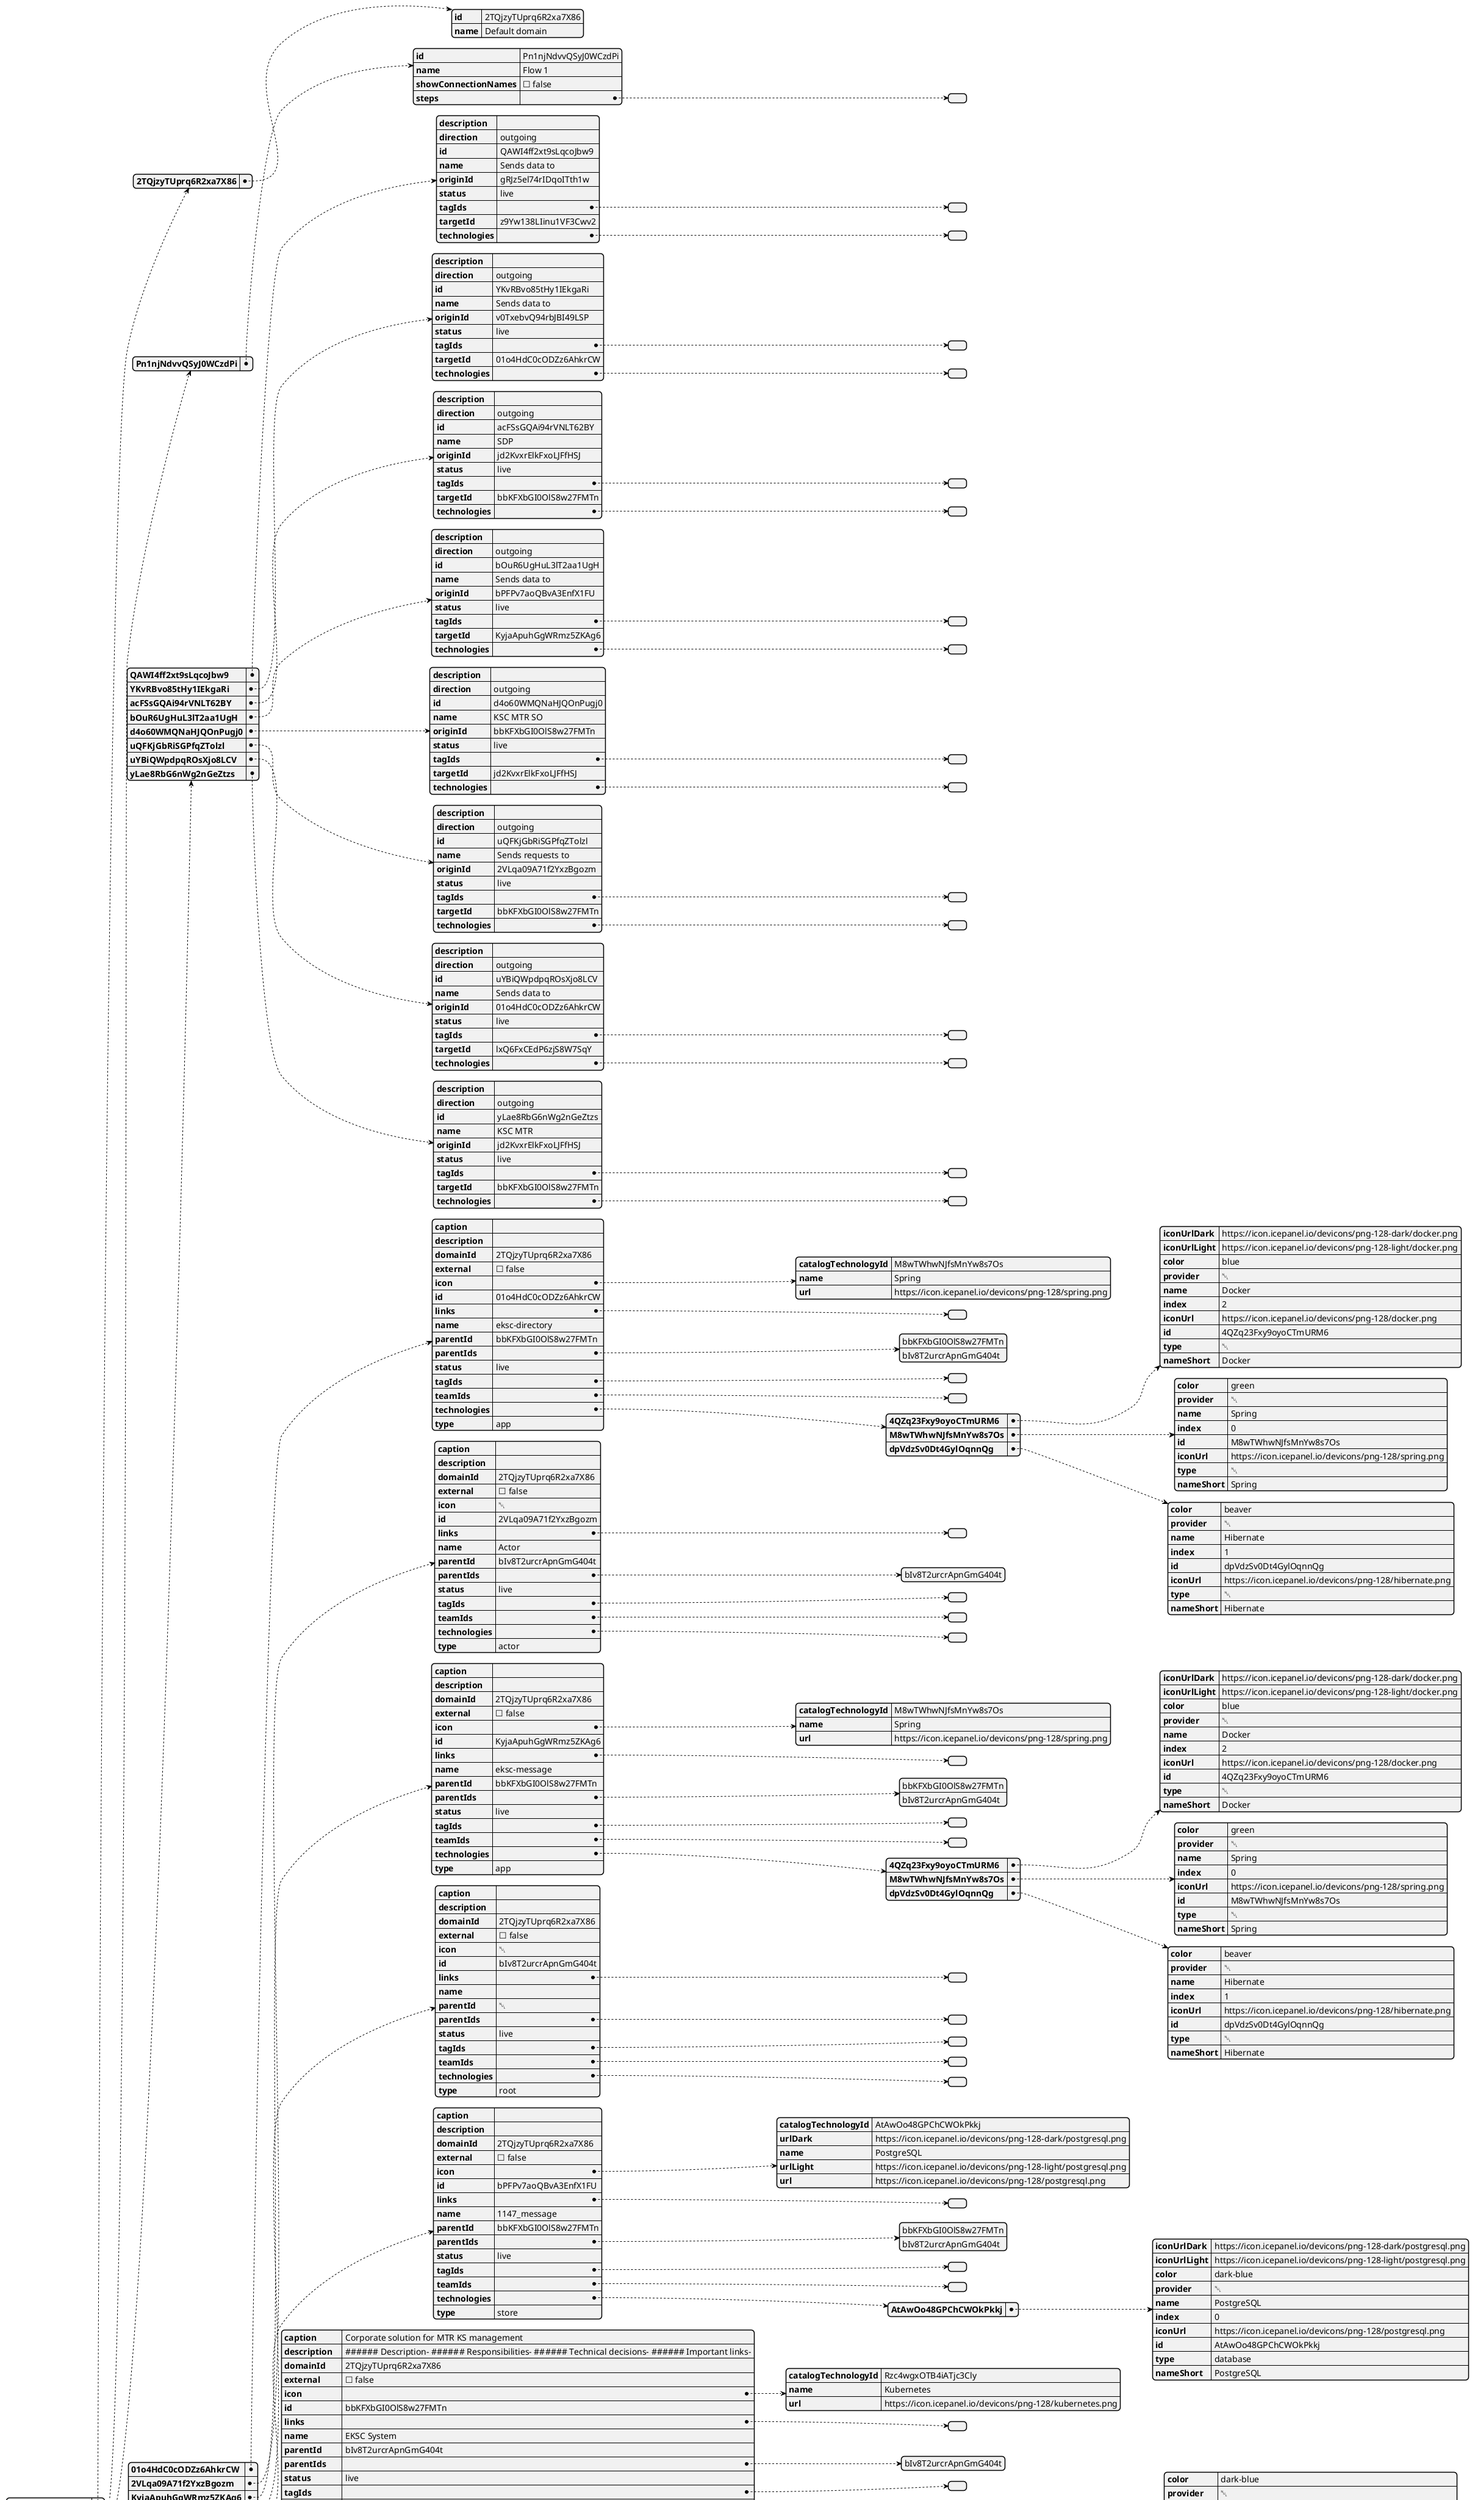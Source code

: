 
@startjson
{
    "domains": {
        "2TQjzyTUprq6R2xa7X86": {
            "id": "2TQjzyTUprq6R2xa7X86",
            "name": "Default domain"
        }
    },
    "flows": {
        "Pn1njNdvvQSyJ0WCzdPi": {
            "id": "Pn1njNdvvQSyJ0WCzdPi",
            "name": "Flow 1",
            "showConnectionNames": false,
            "steps": {}
        }
    },
    "modelConnections": {
        "QAWI4ff2xt9sLqcoJbw9": {
            "description": "",
            "direction": "outgoing",
            "id": "QAWI4ff2xt9sLqcoJbw9",
            "name": "Sends data to",
            "originId": "gRJz5el74rIDqoITth1w",
            "status": "live",
            "tagIds": [],
            "targetId": "z9Yw138LIinu1VF3Cwv2",
            "technologies": {}
        },
        "YKvRBvo85tHy1IEkgaRi": {
            "description": "",
            "direction": "outgoing",
            "id": "YKvRBvo85tHy1IEkgaRi",
            "name": "Sends data to",
            "originId": "v0TxebvQ94rbJBI49LSP",
            "status": "live",
            "tagIds": [],
            "targetId": "01o4HdC0cODZz6AhkrCW",
            "technologies": {}
        },
        "acFSsGQAi94rVNLT62BY": {
            "description": "",
            "direction": "outgoing",
            "id": "acFSsGQAi94rVNLT62BY",
            "name": "SDP",
            "originId": "jd2KvxrElkFxoLJFfHSJ",
            "status": "live",
            "tagIds": [],
            "targetId": "bbKFXbGI0OlS8w27FMTn",
            "technologies": {}
        },
        "bOuR6UgHuL3lT2aa1UgH": {
            "description": "",
            "direction": "outgoing",
            "id": "bOuR6UgHuL3lT2aa1UgH",
            "name": "Sends data to",
            "originId": "bPFPv7aoQBvA3EnfX1FU",
            "status": "live",
            "tagIds": [],
            "targetId": "KyjaApuhGgWRmz5ZKAg6",
            "technologies": {}
        },
        "d4o60WMQNaHJQOnPugj0": {
            "description": "",
            "direction": "outgoing",
            "id": "d4o60WMQNaHJQOnPugj0",
            "name": "KSC MTR SO",
            "originId": "bbKFXbGI0OlS8w27FMTn",
            "status": "live",
            "tagIds": [],
            "targetId": "jd2KvxrElkFxoLJFfHSJ",
            "technologies": {}
        },
        "uQFKjGbRiSGPfqZTolzl": {
            "description": "",
            "direction": "outgoing",
            "id": "uQFKjGbRiSGPfqZTolzl",
            "name": "Sends requests to",
            "originId": "2VLqa09A71f2YxzBgozm",
            "status": "live",
            "tagIds": [],
            "targetId": "bbKFXbGI0OlS8w27FMTn",
            "technologies": {}
        },
        "uYBiQWpdpqROsXjo8LCV": {
            "description": "",
            "direction": "outgoing",
            "id": "uYBiQWpdpqROsXjo8LCV",
            "name": "Sends data to",
            "originId": "01o4HdC0cODZz6AhkrCW",
            "status": "live",
            "tagIds": [],
            "targetId": "lxQ6FxCEdP6zjS8W7SqY",
            "technologies": {}
        },
        "yLae8RbG6nWg2nGeZtzs": {
            "description": "",
            "direction": "outgoing",
            "id": "yLae8RbG6nWg2nGeZtzs",
            "name": "KSC MTR",
            "originId": "jd2KvxrElkFxoLJFfHSJ",
            "status": "live",
            "tagIds": [],
            "targetId": "bbKFXbGI0OlS8w27FMTn",
            "technologies": {}
        }
    },
    "modelObjects": {
        "01o4HdC0cODZz6AhkrCW": {
            "caption": "",
            "description": "",
            "domainId": "2TQjzyTUprq6R2xa7X86",
            "external": false,
            "icon": {
                "catalogTechnologyId": "M8wTWhwNJfsMnYw8s7Os",
                "name": "Spring",
                "url": "https://icon.icepanel.io/devicons/png-128/spring.png"
            },
            "id": "01o4HdC0cODZz6AhkrCW",
            "links": {},
            "name": "eksc-directory",
            "parentId": "bbKFXbGI0OlS8w27FMTn",
            "parentIds": [
                "bbKFXbGI0OlS8w27FMTn",
                "bIv8T2urcrApnGmG404t"
            ],
            "status": "live",
            "tagIds": [],
            "teamIds": [],
            "technologies": {
                "4QZq23Fxy9oyoCTmURM6": {
                    "iconUrlDark": "https://icon.icepanel.io/devicons/png-128-dark/docker.png",
                    "iconUrlLight": "https://icon.icepanel.io/devicons/png-128-light/docker.png",
                    "color": "blue",
                    "provider": null,
                    "name": "Docker",
                    "index": 2,
                    "iconUrl": "https://icon.icepanel.io/devicons/png-128/docker.png",
                    "id": "4QZq23Fxy9oyoCTmURM6",
                    "type": null,
                    "nameShort": "Docker"
                },
                "M8wTWhwNJfsMnYw8s7Os": {
                    "color": "green",
                    "provider": null,
                    "name": "Spring",
                    "index": 0,
                    "id": "M8wTWhwNJfsMnYw8s7Os",
                    "iconUrl": "https://icon.icepanel.io/devicons/png-128/spring.png",
                    "type": null,
                    "nameShort": "Spring"
                },
                "dpVdzSv0Dt4GylOqnnQg": {
                    "color": "beaver",
                    "provider": null,
                    "name": "Hibernate",
                    "index": 1,
                    "id": "dpVdzSv0Dt4GylOqnnQg",
                    "iconUrl": "https://icon.icepanel.io/devicons/png-128/hibernate.png",
                    "type": null,
                    "nameShort": "Hibernate"
                }
            },
            "type": "app"
        },
        "2VLqa09A71f2YxzBgozm": {
            "caption": "",
            "description": "",
            "domainId": "2TQjzyTUprq6R2xa7X86",
            "external": false,
            "icon": null,
            "id": "2VLqa09A71f2YxzBgozm",
            "links": {},
            "name": "Actor",
            "parentId": "bIv8T2urcrApnGmG404t",
            "parentIds": [
                "bIv8T2urcrApnGmG404t"
            ],
            "status": "live",
            "tagIds": [],
            "teamIds": [],
            "technologies": {},
            "type": "actor"
        },
        "KyjaApuhGgWRmz5ZKAg6": {
            "caption": "",
            "description": "",
            "domainId": "2TQjzyTUprq6R2xa7X86",
            "external": false,
            "icon": {
                "catalogTechnologyId": "M8wTWhwNJfsMnYw8s7Os",
                "name": "Spring",
                "url": "https://icon.icepanel.io/devicons/png-128/spring.png"
            },
            "id": "KyjaApuhGgWRmz5ZKAg6",
            "links": {},
            "name": "eksc-message",
            "parentId": "bbKFXbGI0OlS8w27FMTn",
            "parentIds": [
                "bbKFXbGI0OlS8w27FMTn",
                "bIv8T2urcrApnGmG404t"
            ],
            "status": "live",
            "tagIds": [],
            "teamIds": [],
            "technologies": {
                "4QZq23Fxy9oyoCTmURM6": {
                    "iconUrlDark": "https://icon.icepanel.io/devicons/png-128-dark/docker.png",
                    "iconUrlLight": "https://icon.icepanel.io/devicons/png-128-light/docker.png",
                    "color": "blue",
                    "provider": null,
                    "name": "Docker",
                    "index": 2,
                    "iconUrl": "https://icon.icepanel.io/devicons/png-128/docker.png",
                    "id": "4QZq23Fxy9oyoCTmURM6",
                    "type": null,
                    "nameShort": "Docker"
                },
                "M8wTWhwNJfsMnYw8s7Os": {
                    "color": "green",
                    "provider": null,
                    "name": "Spring",
                    "index": 0,
                    "iconUrl": "https://icon.icepanel.io/devicons/png-128/spring.png",
                    "id": "M8wTWhwNJfsMnYw8s7Os",
                    "type": null,
                    "nameShort": "Spring"
                },
                "dpVdzSv0Dt4GylOqnnQg": {
                    "color": "beaver",
                    "provider": null,
                    "name": "Hibernate",
                    "index": 1,
                    "iconUrl": "https://icon.icepanel.io/devicons/png-128/hibernate.png",
                    "id": "dpVdzSv0Dt4GylOqnnQg",
                    "type": null,
                    "nameShort": "Hibernate"
                }
            },
            "type": "app"
        },
        "bIv8T2urcrApnGmG404t": {
            "caption": "",
            "description": "",
            "domainId": "2TQjzyTUprq6R2xa7X86",
            "external": false,
            "icon": null,
            "id": "bIv8T2urcrApnGmG404t",
            "links": {},
            "name": "",
            "parentId": null,
            "parentIds": [],
            "status": "live",
            "tagIds": [],
            "teamIds": [],
            "technologies": {},
            "type": "root"
        },
        "bPFPv7aoQBvA3EnfX1FU": {
            "caption": "",
            "description": "",
            "domainId": "2TQjzyTUprq6R2xa7X86",
            "external": false,
            "icon": {
                "catalogTechnologyId": "AtAwOo48GPChCWOkPkkj",
                "urlDark": "https://icon.icepanel.io/devicons/png-128-dark/postgresql.png",
                "name": "PostgreSQL",
                "urlLight": "https://icon.icepanel.io/devicons/png-128-light/postgresql.png",
                "url": "https://icon.icepanel.io/devicons/png-128/postgresql.png"
            },
            "id": "bPFPv7aoQBvA3EnfX1FU",
            "links": {},
            "name": "1147_message",
            "parentId": "bbKFXbGI0OlS8w27FMTn",
            "parentIds": [
                "bbKFXbGI0OlS8w27FMTn",
                "bIv8T2urcrApnGmG404t"
            ],
            "status": "live",
            "tagIds": [],
            "teamIds": [],
            "technologies": {
                "AtAwOo48GPChCWOkPkkj": {
                    "iconUrlDark": "https://icon.icepanel.io/devicons/png-128-dark/postgresql.png",
                    "iconUrlLight": "https://icon.icepanel.io/devicons/png-128-light/postgresql.png",
                    "color": "dark-blue",
                    "provider": null,
                    "name": "PostgreSQL",
                    "index": 0,
                    "iconUrl": "https://icon.icepanel.io/devicons/png-128/postgresql.png",
                    "id": "AtAwOo48GPChCWOkPkkj",
                    "type": "database",
                    "nameShort": "PostgreSQL"
                }
            },
            "type": "store"
        },
        "bbKFXbGI0OlS8w27FMTn": {
            "caption": "Corporate solution for MTR KS management",
            "description": "###### Description\n\n- \n\n###### Responsibilities\n\n- \n\n###### Technical decisions\n\n- \n\n###### Important links\n\n-",
            "domainId": "2TQjzyTUprq6R2xa7X86",
            "external": false,
            "icon": {
                "catalogTechnologyId": "Rzc4wgxOTB4iATjc3Cly",
                "name": "Kubernetes",
                "url": "https://icon.icepanel.io/devicons/png-128/kubernetes.png"
            },
            "id": "bbKFXbGI0OlS8w27FMTn",
            "links": {},
            "name": "EKSC System",
            "parentId": "bIv8T2urcrApnGmG404t",
            "parentIds": [
                "bIv8T2urcrApnGmG404t"
            ],
            "status": "live",
            "tagIds": [],
            "teamIds": [],
            "technologies": {
                "Rzc4wgxOTB4iATjc3Cly": {
                    "color": "dark-blue",
                    "provider": null,
                    "name": "Kubernetes",
                    "index": 0,
                    "iconUrl": "https://icon.icepanel.io/devicons/png-128/kubernetes.png",
                    "id": "Rzc4wgxOTB4iATjc3Cly",
                    "type": "kubernetes",
                    "nameShort": "K8"
                }
            },
            "type": "system"
        },
        "gRJz5el74rIDqoITth1w": {
            "caption": "",
            "description": "",
            "domainId": "2TQjzyTUprq6R2xa7X86",
            "external": false,
            "icon": {
                "catalogTechnologyId": "M8wTWhwNJfsMnYw8s7Os",
                "name": "Spring",
                "url": "https://icon.icepanel.io/devicons/png-128/spring.png"
            },
            "id": "gRJz5el74rIDqoITth1w",
            "links": {},
            "name": "NotificationRegistryController",
            "parentId": "KyjaApuhGgWRmz5ZKAg6",
            "parentIds": [
                "KyjaApuhGgWRmz5ZKAg6",
                "bbKFXbGI0OlS8w27FMTn",
                "bIv8T2urcrApnGmG404t"
            ],
            "status": "live",
            "tagIds": [],
            "teamIds": [],
            "technologies": {
                "M8wTWhwNJfsMnYw8s7Os": {
                    "color": "green",
                    "provider": null,
                    "name": "Spring",
                    "index": 0,
                    "iconUrl": "https://icon.icepanel.io/devicons/png-128/spring.png",
                    "id": "M8wTWhwNJfsMnYw8s7Os",
                    "type": null,
                    "nameShort": "Spring"
                }
            },
            "type": "component"
        },
        "jGVQnSOteX2b0ta1HHWy": {
            "caption": "",
            "description": "",
            "domainId": "2TQjzyTUprq6R2xa7X86",
            "external": false,
            "icon": {
                "catalogTechnologyId": "M8wTWhwNJfsMnYw8s7Os",
                "name": "Spring",
                "url": "https://icon.icepanel.io/devicons/png-128/spring.png"
            },
            "id": "jGVQnSOteX2b0ta1HHWy",
            "links": {},
            "name": "DirectoryController",
            "parentId": "01o4HdC0cODZz6AhkrCW",
            "parentIds": [
                "01o4HdC0cODZz6AhkrCW",
                "bbKFXbGI0OlS8w27FMTn",
                "bIv8T2urcrApnGmG404t"
            ],
            "status": "live",
            "tagIds": [],
            "teamIds": [],
            "technologies": {
                "M8wTWhwNJfsMnYw8s7Os": {
                    "color": "green",
                    "provider": null,
                    "name": "Spring",
                    "index": 0,
                    "iconUrl": "https://icon.icepanel.io/devicons/png-128/spring.png",
                    "id": "M8wTWhwNJfsMnYw8s7Os",
                    "type": null,
                    "nameShort": "Spring"
                }
            },
            "type": "component"
        },
        "jd2KvxrElkFxoLJFfHSJ": {
            "caption": "An external service we rely on",
            "description": "",
            "domainId": "2TQjzyTUprq6R2xa7X86",
            "external": true,
            "icon": null,
            "id": "jd2KvxrElkFxoLJFfHSJ",
            "links": {},
            "name": "IS KSIP VNK",
            "parentId": "bIv8T2urcrApnGmG404t",
            "parentIds": [
                "bIv8T2urcrApnGmG404t"
            ],
            "status": "live",
            "tagIds": [],
            "teamIds": [],
            "technologies": {},
            "type": "system"
        },
        "lxQ6FxCEdP6zjS8W7SqY": {
            "caption": "",
            "description": "",
            "domainId": "2TQjzyTUprq6R2xa7X86",
            "external": false,
            "icon": {
                "catalogTechnologyId": "uJEz1lYRraeHB1o1idt3",
                "name": "RabbitMQ",
                "url": "https://icon.icepanel.io/devicons/png-128/rabbitmq.png"
            },
            "id": "lxQ6FxCEdP6zjS8W7SqY",
            "links": {},
            "name": "",
            "parentId": "bbKFXbGI0OlS8w27FMTn",
            "parentIds": [
                "bbKFXbGI0OlS8w27FMTn",
                "bIv8T2urcrApnGmG404t"
            ],
            "status": "live",
            "tagIds": [],
            "teamIds": [],
            "technologies": {
                "uJEz1lYRraeHB1o1idt3": {
                    "color": "orange",
                    "provider": null,
                    "name": "RabbitMQ",
                    "index": 0,
                    "iconUrl": "https://icon.icepanel.io/devicons/png-128/rabbitmq.png",
                    "id": "uJEz1lYRraeHB1o1idt3",
                    "type": null,
                    "nameShort": "RabbitMQ"
                }
            },
            "type": "app"
        },
        "v0TxebvQ94rbJBI49LSP": {
            "caption": "",
            "description": "",
            "domainId": "2TQjzyTUprq6R2xa7X86",
            "external": false,
            "icon": {
                "catalogTechnologyId": "AtAwOo48GPChCWOkPkkj",
                "urlDark": "https://icon.icepanel.io/devicons/png-128-dark/postgresql.png",
                "name": "PostgreSQL",
                "urlLight": "https://icon.icepanel.io/devicons/png-128-light/postgresql.png",
                "url": "https://icon.icepanel.io/devicons/png-128/postgresql.png"
            },
            "id": "v0TxebvQ94rbJBI49LSP",
            "links": {},
            "name": "1147_directory",
            "parentId": "bbKFXbGI0OlS8w27FMTn",
            "parentIds": [
                "bbKFXbGI0OlS8w27FMTn",
                "bIv8T2urcrApnGmG404t"
            ],
            "status": "live",
            "tagIds": [],
            "teamIds": [],
            "technologies": {
                "AtAwOo48GPChCWOkPkkj": {
                    "iconUrlDark": "https://icon.icepanel.io/devicons/png-128-dark/postgresql.png",
                    "iconUrlLight": "https://icon.icepanel.io/devicons/png-128-light/postgresql.png",
                    "color": "dark-blue",
                    "provider": null,
                    "name": "PostgreSQL",
                    "index": 0,
                    "iconUrl": "https://icon.icepanel.io/devicons/png-128/postgresql.png",
                    "id": "AtAwOo48GPChCWOkPkkj",
                    "type": "database",
                    "nameShort": "PostgreSQL"
                }
            },
            "type": "store"
        },
        "z9Yw138LIinu1VF3Cwv2": {
            "caption": "",
            "description": "",
            "domainId": "2TQjzyTUprq6R2xa7X86",
            "external": false,
            "icon": {
                "catalogTechnologyId": "M8wTWhwNJfsMnYw8s7Os",
                "name": "Spring",
                "url": "https://icon.icepanel.io/devicons/png-128/spring.png"
            },
            "id": "z9Yw138LIinu1VF3Cwv2",
            "links": {},
            "name": "Registry Notification Service",
            "parentId": "KyjaApuhGgWRmz5ZKAg6",
            "parentIds": [
                "KyjaApuhGgWRmz5ZKAg6",
                "bbKFXbGI0OlS8w27FMTn",
                "bIv8T2urcrApnGmG404t"
            ],
            "status": "live",
            "tagIds": [],
            "teamIds": [],
            "technologies": {
                "M8wTWhwNJfsMnYw8s7Os": {
                    "color": "green",
                    "provider": null,
                    "name": "Spring",
                    "index": 0,
                    "iconUrl": "https://icon.icepanel.io/devicons/png-128/spring.png",
                    "id": "M8wTWhwNJfsMnYw8s7Os",
                    "type": null,
                    "nameShort": "Spring"
                }
            },
            "type": "component"
        }
    },
    "tagGroups": {
        "Io1yehmaq5Iaot4AkA9A": {
            "icon": "exclamation-triangle",
            "id": "Io1yehmaq5Iaot4AkA9A",
            "name": "Risk"
        }
    },
    "tags": {
        "02BrijOjfmT1wa8mDBgm": {
            "color": "yellow",
            "groupId": "Io1yehmaq5Iaot4AkA9A",
            "id": "02BrijOjfmT1wa8mDBgm",
            "name": "Medium"
        },
        "7bO4wQMnA0iZHXzewa43": {
            "color": "green",
            "groupId": "Io1yehmaq5Iaot4AkA9A",
            "id": "7bO4wQMnA0iZHXzewa43",
            "name": "Low"
        },
        "aKmR3le7ZaIlDSyoewGY": {
            "color": "red",
            "groupId": "Io1yehmaq5Iaot4AkA9A",
            "id": "aKmR3le7ZaIlDSyoewGY",
            "name": "High"
        }
    },
    "teams": {}
}
@endjson